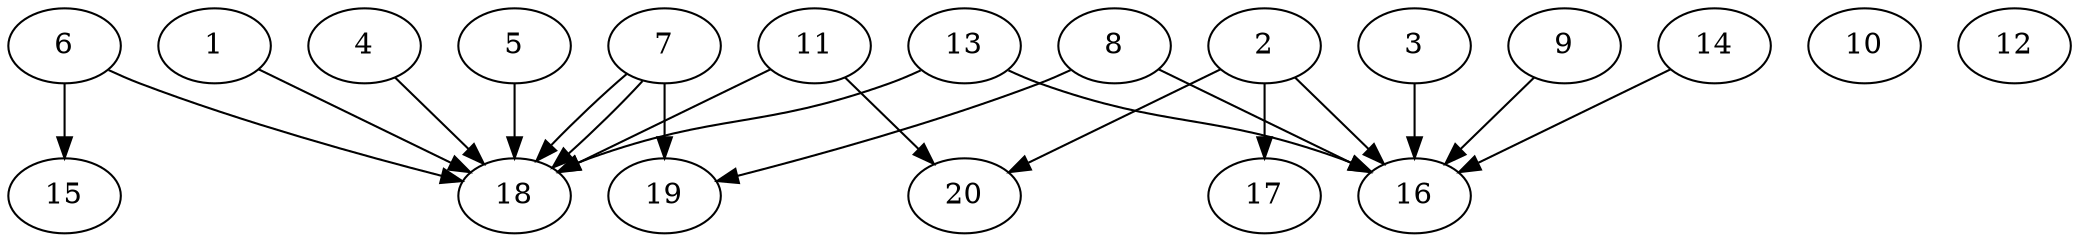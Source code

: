 // DAG automatically generated by daggen at Wed Jul 24 21:20:07 2019
// ./daggen --dot -n 20 --ccr 0.4 --fat 0.8 --regular 0.5 --density 0.8 --mindata 5242880 --maxdata 52428800 
digraph G {
  1 [size="82073600", alpha="0.10", expect_size="32829440"] 
  1 -> 18 [size ="32829440"]
  2 [size="57720320", alpha="0.10", expect_size="23088128"] 
  2 -> 16 [size ="23088128"]
  2 -> 17 [size ="23088128"]
  2 -> 20 [size ="23088128"]
  3 [size="123143680", alpha="0.14", expect_size="49257472"] 
  3 -> 16 [size ="49257472"]
  4 [size="122961920", alpha="0.17", expect_size="49184768"] 
  4 -> 18 [size ="49184768"]
  5 [size="35125760", alpha="0.16", expect_size="14050304"] 
  5 -> 18 [size ="14050304"]
  6 [size="121280000", alpha="0.17", expect_size="48512000"] 
  6 -> 15 [size ="48512000"]
  6 -> 18 [size ="48512000"]
  7 [size="35507200", alpha="0.14", expect_size="14202880"] 
  7 -> 18 [size ="14202880"]
  7 -> 18 [size ="14202880"]
  7 -> 19 [size ="14202880"]
  8 [size="38361600", alpha="0.18", expect_size="15344640"] 
  8 -> 16 [size ="15344640"]
  8 -> 19 [size ="15344640"]
  9 [size="26705920", alpha="0.12", expect_size="10682368"] 
  9 -> 16 [size ="10682368"]
  10 [size="23232000", alpha="0.10", expect_size="9292800"] 
  11 [size="109440000", alpha="0.14", expect_size="43776000"] 
  11 -> 18 [size ="43776000"]
  11 -> 20 [size ="43776000"]
  12 [size="47751680", alpha="0.02", expect_size="19100672"] 
  13 [size="103805440", alpha="0.12", expect_size="41522176"] 
  13 -> 16 [size ="41522176"]
  13 -> 18 [size ="41522176"]
  14 [size="70814720", alpha="0.19", expect_size="28325888"] 
  14 -> 16 [size ="28325888"]
  15 [size="51863040", alpha="0.09", expect_size="20745216"] 
  16 [size="31198720", alpha="0.05", expect_size="12479488"] 
  17 [size="13921280", alpha="0.07", expect_size="5568512"] 
  18 [size="98813440", alpha="0.18", expect_size="39525376"] 
  19 [size="84492800", alpha="0.17", expect_size="33797120"] 
  20 [size="36162560", alpha="0.11", expect_size="14465024"] 
}
